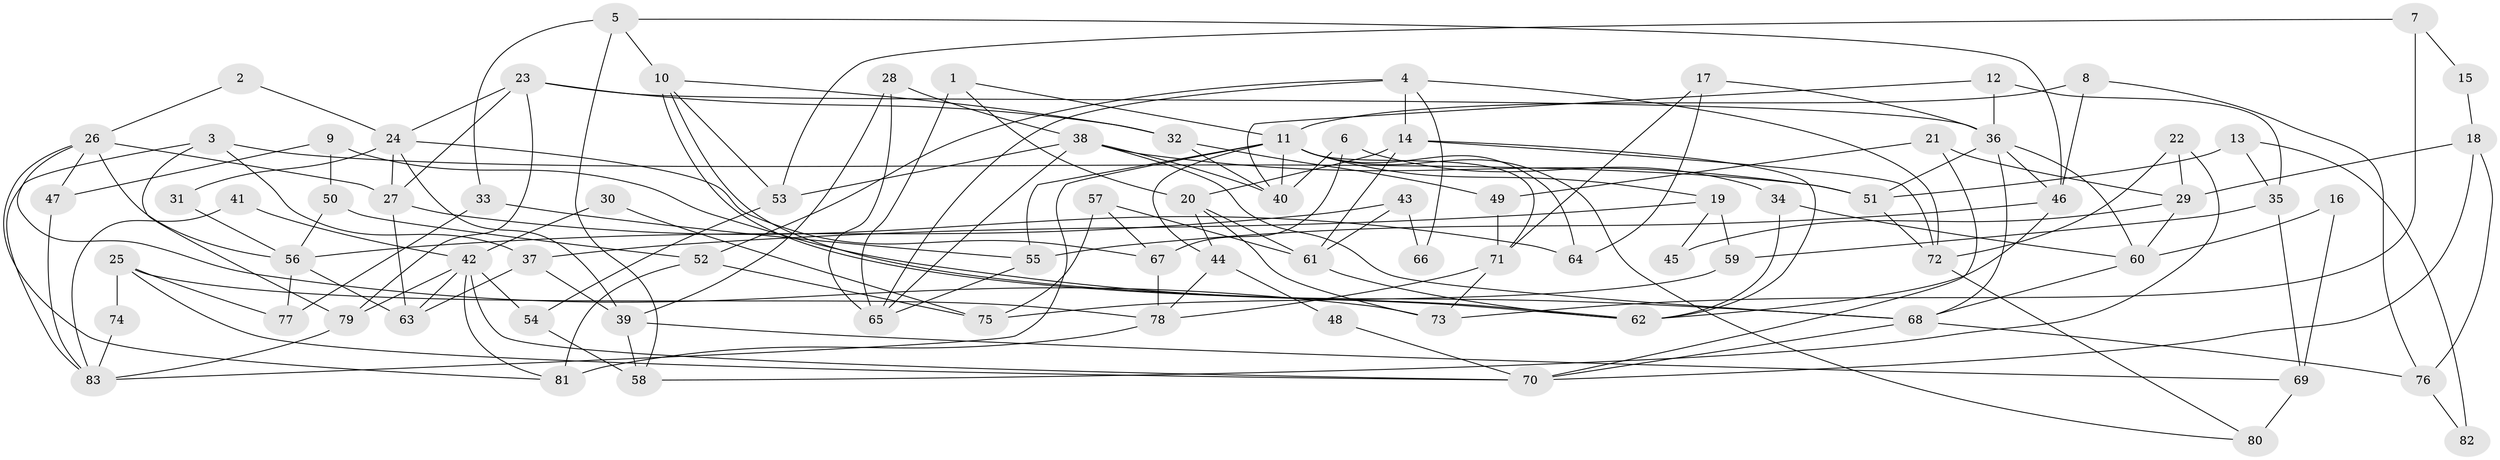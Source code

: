// coarse degree distribution, {5: 0.09259259259259259, 6: 0.2037037037037037, 3: 0.25925925925925924, 13: 0.018518518518518517, 2: 0.1111111111111111, 4: 0.1111111111111111, 7: 0.14814814814814814, 8: 0.018518518518518517, 9: 0.037037037037037035}
// Generated by graph-tools (version 1.1) at 2025/52/02/27/25 19:52:04]
// undirected, 83 vertices, 166 edges
graph export_dot {
graph [start="1"]
  node [color=gray90,style=filled];
  1;
  2;
  3;
  4;
  5;
  6;
  7;
  8;
  9;
  10;
  11;
  12;
  13;
  14;
  15;
  16;
  17;
  18;
  19;
  20;
  21;
  22;
  23;
  24;
  25;
  26;
  27;
  28;
  29;
  30;
  31;
  32;
  33;
  34;
  35;
  36;
  37;
  38;
  39;
  40;
  41;
  42;
  43;
  44;
  45;
  46;
  47;
  48;
  49;
  50;
  51;
  52;
  53;
  54;
  55;
  56;
  57;
  58;
  59;
  60;
  61;
  62;
  63;
  64;
  65;
  66;
  67;
  68;
  69;
  70;
  71;
  72;
  73;
  74;
  75;
  76;
  77;
  78;
  79;
  80;
  81;
  82;
  83;
  1 -- 65;
  1 -- 20;
  1 -- 11;
  2 -- 24;
  2 -- 26;
  3 -- 51;
  3 -- 79;
  3 -- 37;
  3 -- 83;
  4 -- 14;
  4 -- 52;
  4 -- 65;
  4 -- 66;
  4 -- 72;
  5 -- 33;
  5 -- 10;
  5 -- 46;
  5 -- 58;
  6 -- 40;
  6 -- 34;
  6 -- 67;
  7 -- 73;
  7 -- 53;
  7 -- 15;
  8 -- 46;
  8 -- 11;
  8 -- 76;
  9 -- 47;
  9 -- 68;
  9 -- 50;
  10 -- 62;
  10 -- 62;
  10 -- 32;
  10 -- 53;
  11 -- 55;
  11 -- 19;
  11 -- 40;
  11 -- 44;
  11 -- 64;
  11 -- 71;
  11 -- 80;
  11 -- 83;
  12 -- 40;
  12 -- 36;
  12 -- 35;
  13 -- 51;
  13 -- 35;
  13 -- 82;
  14 -- 62;
  14 -- 61;
  14 -- 20;
  14 -- 72;
  15 -- 18;
  16 -- 60;
  16 -- 69;
  17 -- 64;
  17 -- 36;
  17 -- 71;
  18 -- 76;
  18 -- 70;
  18 -- 29;
  19 -- 37;
  19 -- 45;
  19 -- 59;
  20 -- 44;
  20 -- 61;
  20 -- 73;
  21 -- 49;
  21 -- 29;
  21 -- 70;
  22 -- 72;
  22 -- 58;
  22 -- 29;
  23 -- 24;
  23 -- 36;
  23 -- 27;
  23 -- 32;
  23 -- 79;
  24 -- 67;
  24 -- 39;
  24 -- 27;
  24 -- 31;
  25 -- 70;
  25 -- 78;
  25 -- 74;
  25 -- 77;
  26 -- 27;
  26 -- 73;
  26 -- 47;
  26 -- 56;
  26 -- 81;
  27 -- 63;
  27 -- 64;
  28 -- 38;
  28 -- 65;
  28 -- 39;
  29 -- 45;
  29 -- 60;
  30 -- 42;
  30 -- 75;
  31 -- 56;
  32 -- 40;
  32 -- 49;
  33 -- 77;
  33 -- 55;
  34 -- 62;
  34 -- 60;
  35 -- 59;
  35 -- 69;
  36 -- 51;
  36 -- 60;
  36 -- 46;
  36 -- 68;
  37 -- 39;
  37 -- 63;
  38 -- 53;
  38 -- 68;
  38 -- 40;
  38 -- 51;
  38 -- 65;
  39 -- 69;
  39 -- 58;
  41 -- 42;
  41 -- 83;
  42 -- 63;
  42 -- 79;
  42 -- 54;
  42 -- 70;
  42 -- 81;
  43 -- 61;
  43 -- 56;
  43 -- 66;
  44 -- 78;
  44 -- 48;
  46 -- 55;
  46 -- 62;
  47 -- 83;
  48 -- 70;
  49 -- 71;
  50 -- 56;
  50 -- 52;
  51 -- 72;
  52 -- 81;
  52 -- 75;
  53 -- 54;
  54 -- 58;
  55 -- 65;
  56 -- 63;
  56 -- 77;
  57 -- 67;
  57 -- 61;
  57 -- 75;
  59 -- 75;
  60 -- 68;
  61 -- 62;
  67 -- 78;
  68 -- 70;
  68 -- 76;
  69 -- 80;
  71 -- 73;
  71 -- 78;
  72 -- 80;
  74 -- 83;
  76 -- 82;
  78 -- 81;
  79 -- 83;
}
